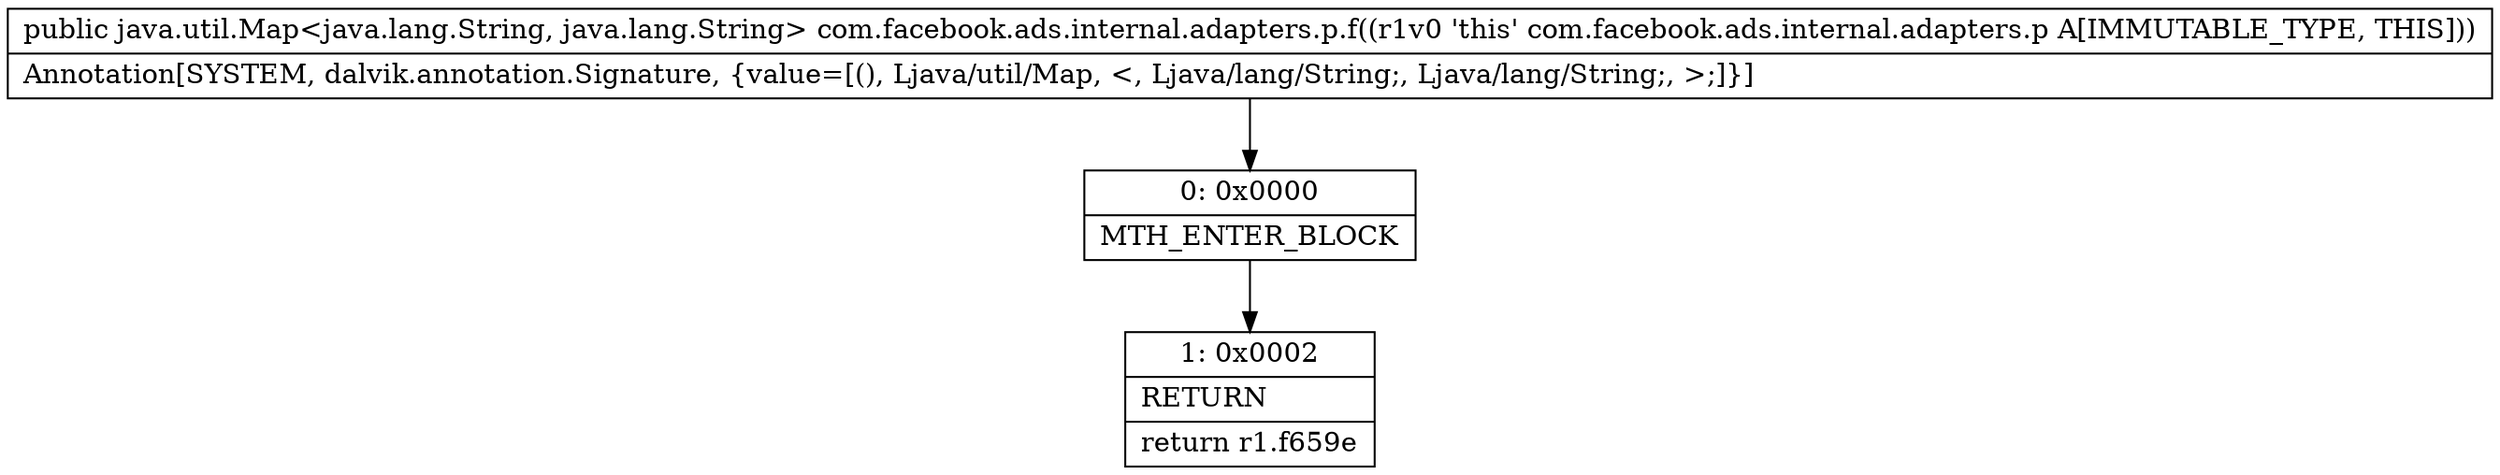 digraph "CFG forcom.facebook.ads.internal.adapters.p.f()Ljava\/util\/Map;" {
Node_0 [shape=record,label="{0\:\ 0x0000|MTH_ENTER_BLOCK\l}"];
Node_1 [shape=record,label="{1\:\ 0x0002|RETURN\l|return r1.f659e\l}"];
MethodNode[shape=record,label="{public java.util.Map\<java.lang.String, java.lang.String\> com.facebook.ads.internal.adapters.p.f((r1v0 'this' com.facebook.ads.internal.adapters.p A[IMMUTABLE_TYPE, THIS]))  | Annotation[SYSTEM, dalvik.annotation.Signature, \{value=[(), Ljava\/util\/Map, \<, Ljava\/lang\/String;, Ljava\/lang\/String;, \>;]\}]\l}"];
MethodNode -> Node_0;
Node_0 -> Node_1;
}

